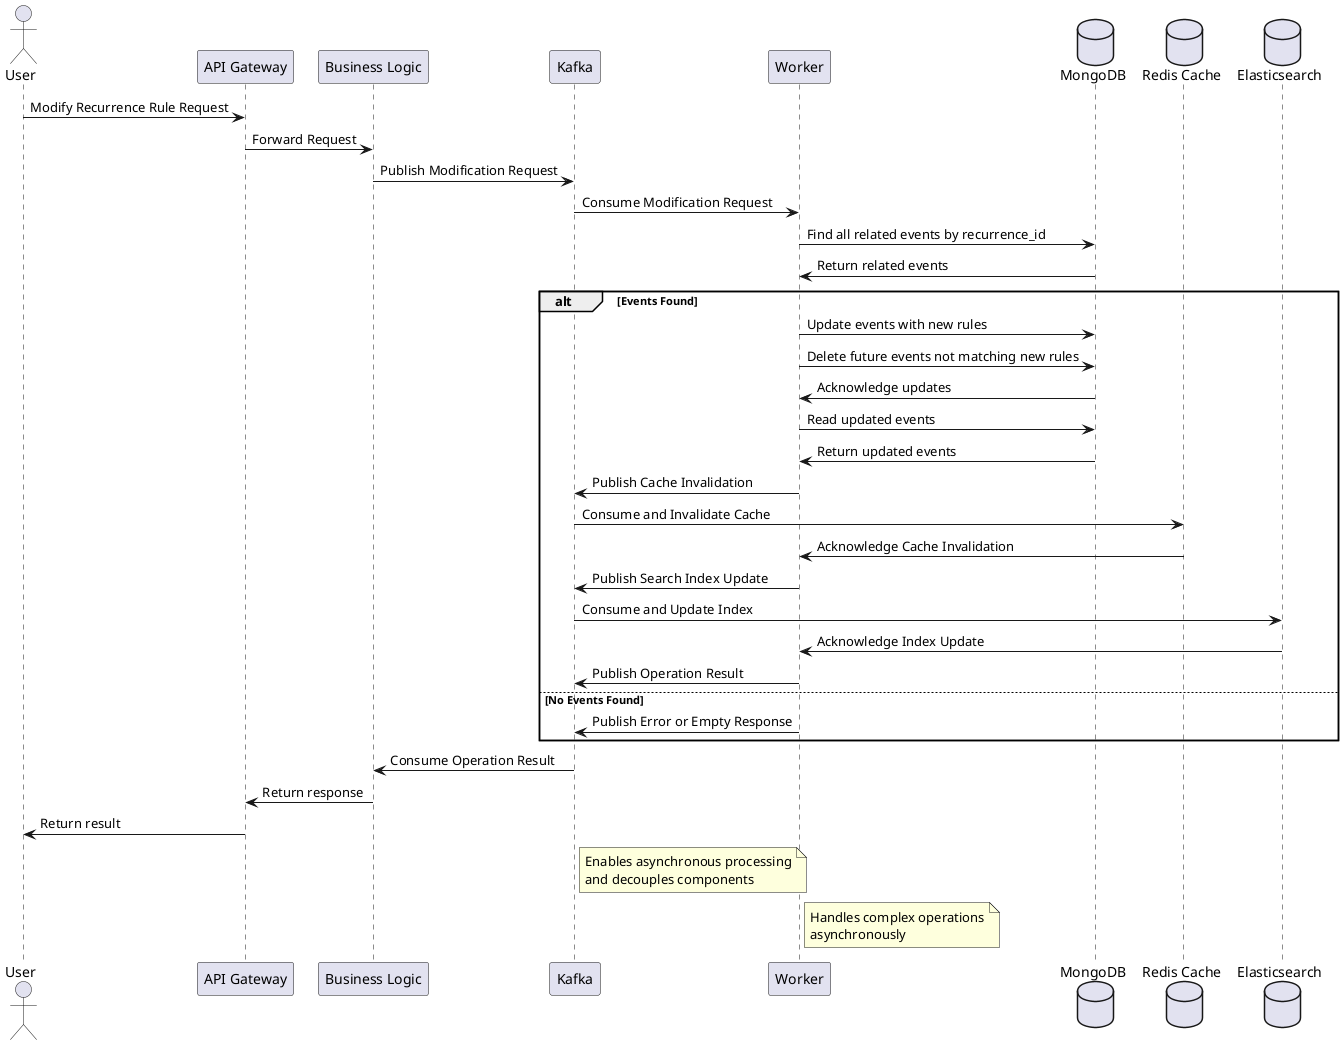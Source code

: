 @startuml

actor User
participant "API Gateway"
participant "Business Logic"
participant "Kafka"
participant "Worker"
database "MongoDB"
database "Redis Cache"
database "Elasticsearch"

User -> "API Gateway": Modify Recurrence Rule Request
"API Gateway" -> "Business Logic": Forward Request
"Business Logic" -> "Kafka": Publish Modification Request

"Kafka" -> Worker: Consume Modification Request
Worker -> MongoDB: Find all related events by recurrence_id
MongoDB -> Worker: Return related events

alt Events Found
    Worker -> MongoDB: Update events with new rules
    Worker -> MongoDB: Delete future events not matching new rules
    MongoDB -> Worker: Acknowledge updates

    Worker -> MongoDB: Read updated events
    MongoDB -> Worker: Return updated events

    Worker -> "Kafka": Publish Cache Invalidation
    "Kafka" -> "Redis Cache": Consume and Invalidate Cache
    "Redis Cache" -> Worker: Acknowledge Cache Invalidation

    Worker -> "Kafka": Publish Search Index Update
    "Kafka" -> Elasticsearch: Consume and Update Index
    Elasticsearch -> Worker: Acknowledge Index Update

    Worker -> "Kafka": Publish Operation Result
else No Events Found
    Worker -> "Kafka": Publish Error or Empty Response
end

"Kafka" -> "Business Logic": Consume Operation Result
"Business Logic" -> "API Gateway": Return response
"API Gateway" -> User: Return result

note right of "Kafka"
  Enables asynchronous processing
  and decouples components
end note

note right of Worker
  Handles complex operations
  asynchronously
end note

@enduml
